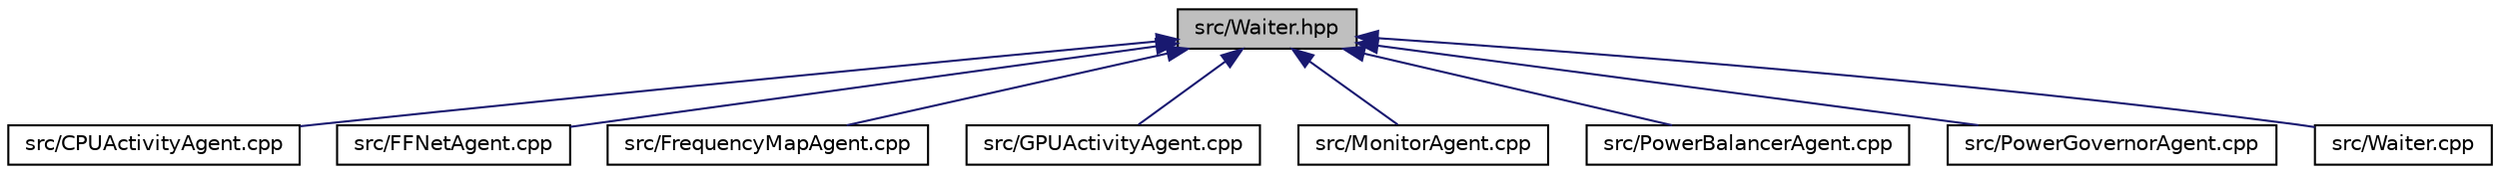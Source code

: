 digraph "src/Waiter.hpp"
{
 // LATEX_PDF_SIZE
  edge [fontname="Helvetica",fontsize="10",labelfontname="Helvetica",labelfontsize="10"];
  node [fontname="Helvetica",fontsize="10",shape=record];
  Node1 [label="src/Waiter.hpp",height=0.2,width=0.4,color="black", fillcolor="grey75", style="filled", fontcolor="black",tooltip=" "];
  Node1 -> Node2 [dir="back",color="midnightblue",fontsize="10",style="solid",fontname="Helvetica"];
  Node2 [label="src/CPUActivityAgent.cpp",height=0.2,width=0.4,color="black", fillcolor="white", style="filled",URL="$_c_p_u_activity_agent_8cpp.html",tooltip=" "];
  Node1 -> Node3 [dir="back",color="midnightblue",fontsize="10",style="solid",fontname="Helvetica"];
  Node3 [label="src/FFNetAgent.cpp",height=0.2,width=0.4,color="black", fillcolor="white", style="filled",URL="$_f_f_net_agent_8cpp.html",tooltip=" "];
  Node1 -> Node4 [dir="back",color="midnightblue",fontsize="10",style="solid",fontname="Helvetica"];
  Node4 [label="src/FrequencyMapAgent.cpp",height=0.2,width=0.4,color="black", fillcolor="white", style="filled",URL="$_frequency_map_agent_8cpp.html",tooltip=" "];
  Node1 -> Node5 [dir="back",color="midnightblue",fontsize="10",style="solid",fontname="Helvetica"];
  Node5 [label="src/GPUActivityAgent.cpp",height=0.2,width=0.4,color="black", fillcolor="white", style="filled",URL="$_g_p_u_activity_agent_8cpp.html",tooltip=" "];
  Node1 -> Node6 [dir="back",color="midnightblue",fontsize="10",style="solid",fontname="Helvetica"];
  Node6 [label="src/MonitorAgent.cpp",height=0.2,width=0.4,color="black", fillcolor="white", style="filled",URL="$_monitor_agent_8cpp.html",tooltip=" "];
  Node1 -> Node7 [dir="back",color="midnightblue",fontsize="10",style="solid",fontname="Helvetica"];
  Node7 [label="src/PowerBalancerAgent.cpp",height=0.2,width=0.4,color="black", fillcolor="white", style="filled",URL="$_power_balancer_agent_8cpp.html",tooltip=" "];
  Node1 -> Node8 [dir="back",color="midnightblue",fontsize="10",style="solid",fontname="Helvetica"];
  Node8 [label="src/PowerGovernorAgent.cpp",height=0.2,width=0.4,color="black", fillcolor="white", style="filled",URL="$_power_governor_agent_8cpp.html",tooltip=" "];
  Node1 -> Node9 [dir="back",color="midnightblue",fontsize="10",style="solid",fontname="Helvetica"];
  Node9 [label="src/Waiter.cpp",height=0.2,width=0.4,color="black", fillcolor="white", style="filled",URL="$_waiter_8cpp.html",tooltip=" "];
}
